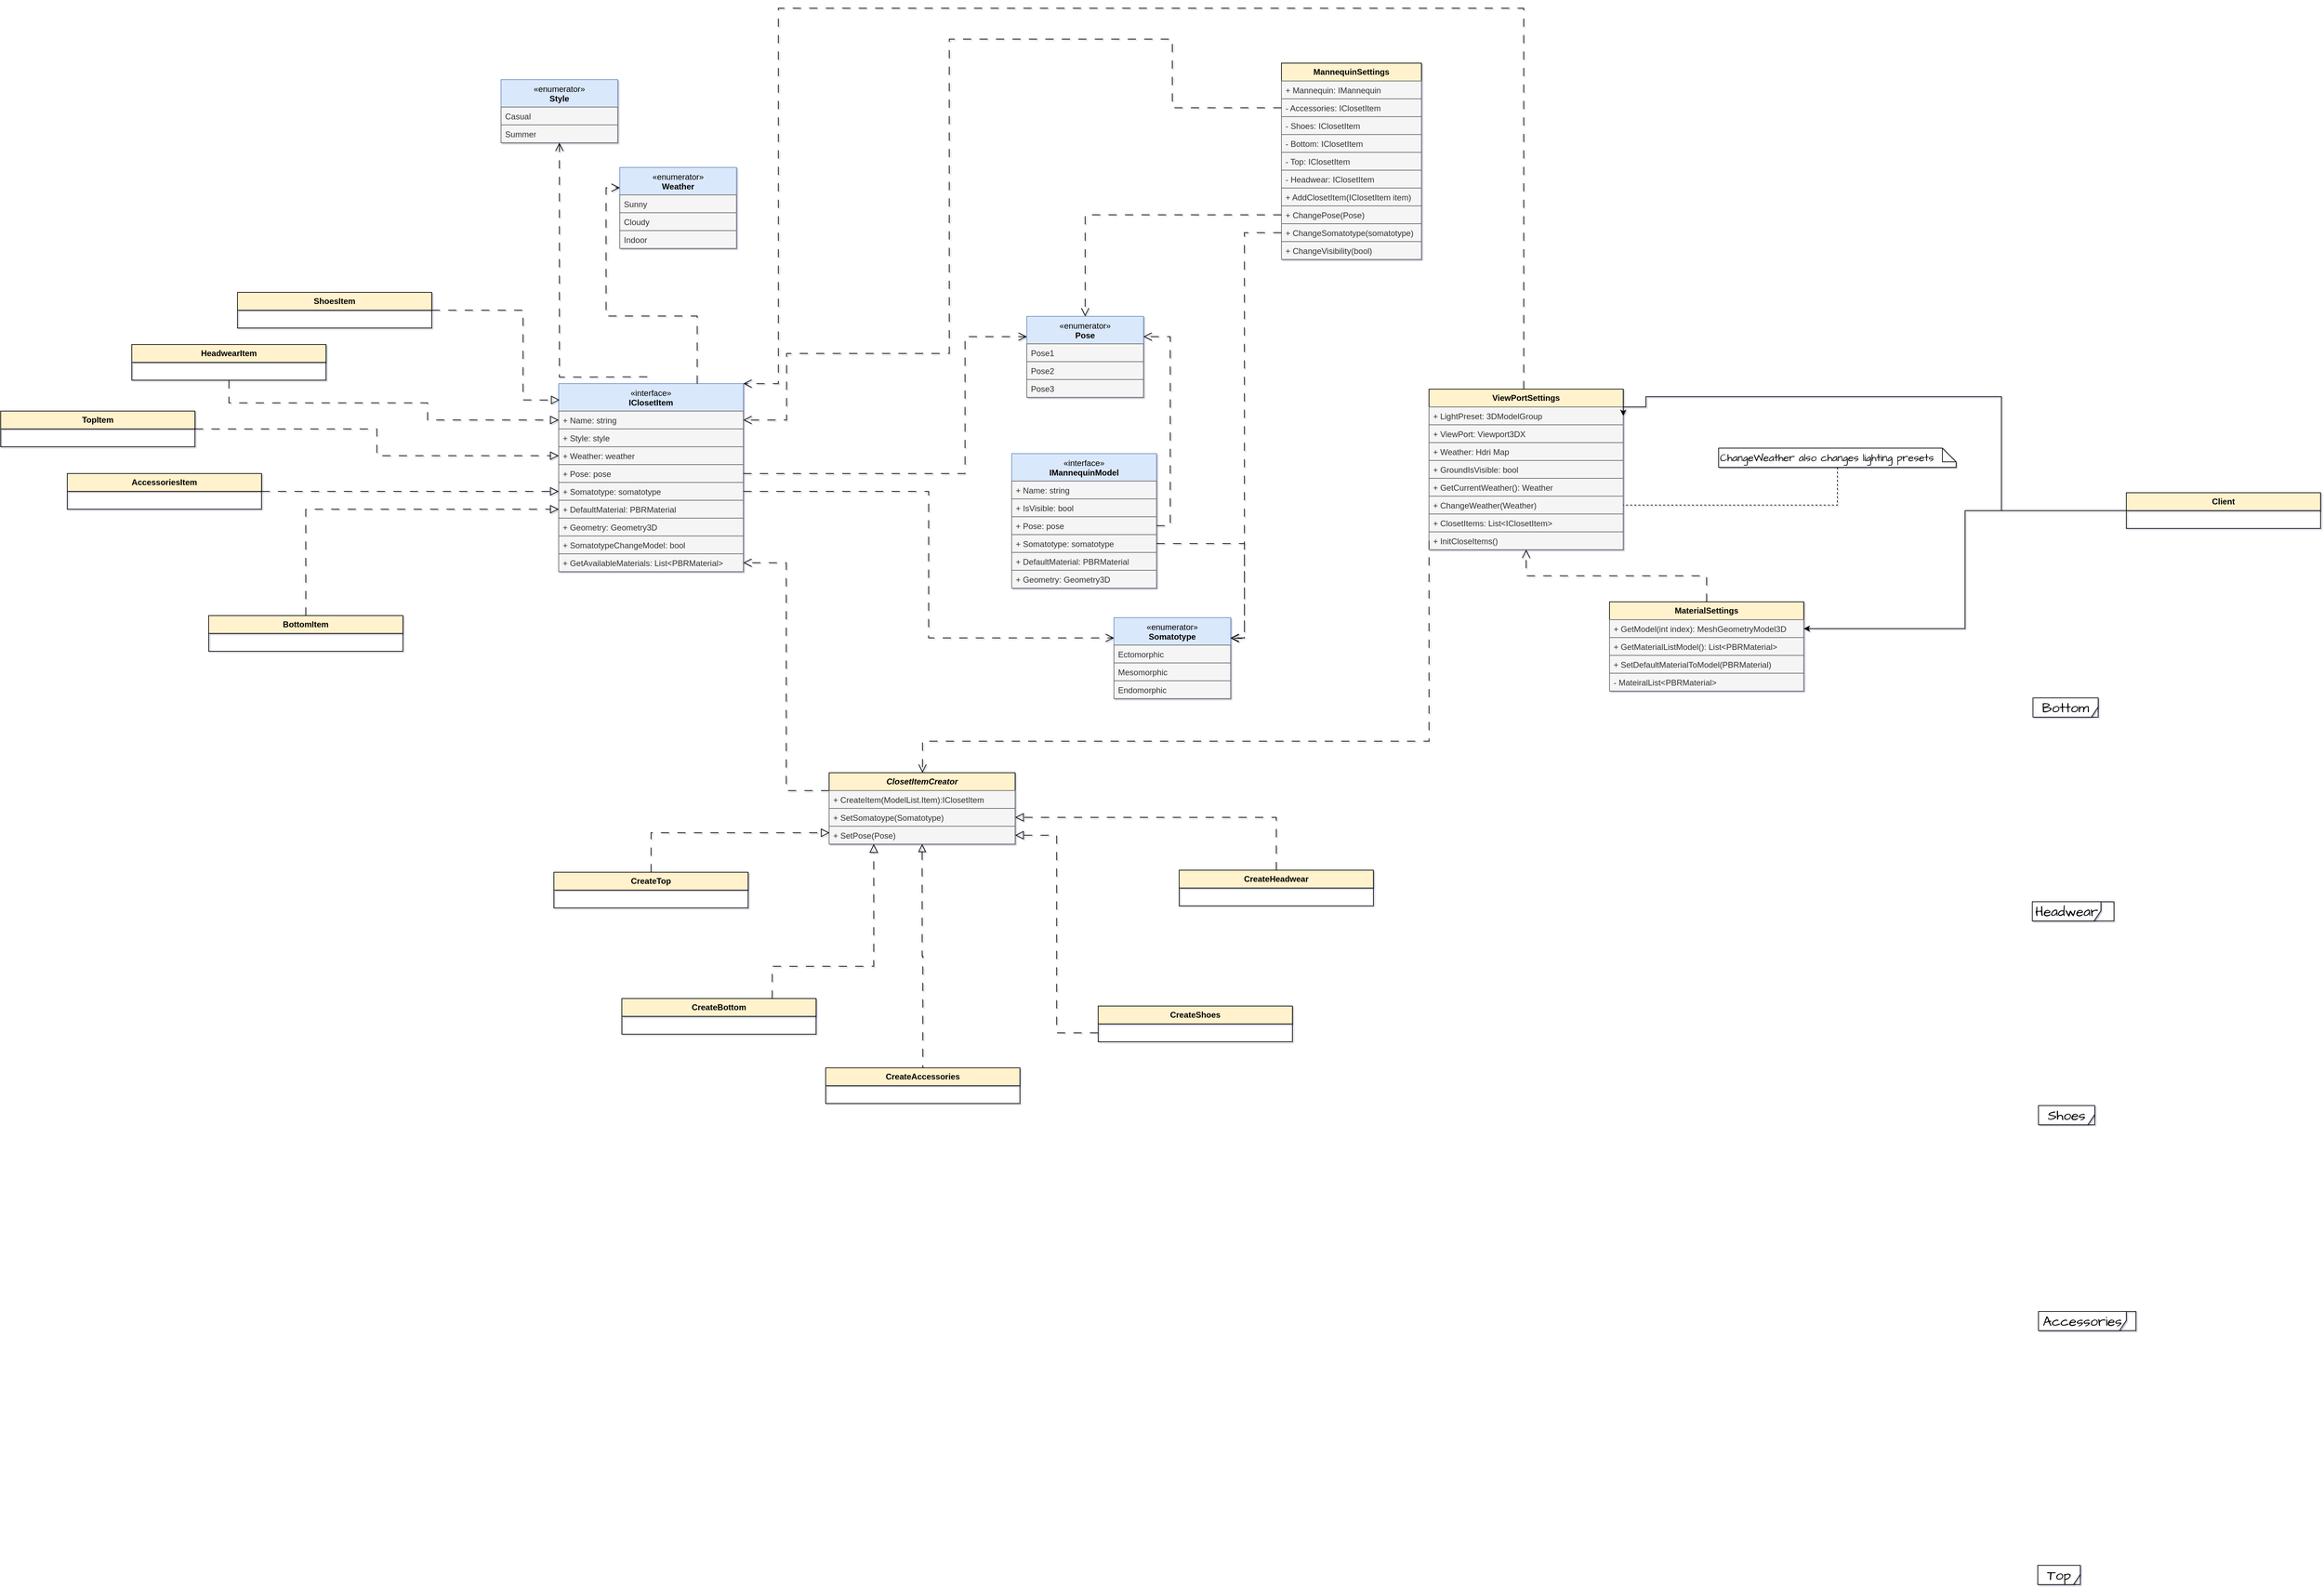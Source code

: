 <mxfile version="18.0.1" type="device"><diagram id="C5RBs43oDa-KdzZeNtuy" name="Page-1"><mxGraphModel dx="4498" dy="4068" grid="0" gridSize="10" guides="1" tooltips="1" connect="1" arrows="1" fold="1" page="1" pageScale="1" pageWidth="827" pageHeight="1169" math="0" shadow="1"><root><mxCell id="WIyWlLk6GJQsqaUBKTNV-0"/><mxCell id="WIyWlLk6GJQsqaUBKTNV-1" parent="WIyWlLk6GJQsqaUBKTNV-0"/><mxCell id="bXPwGOwYbhe5tsHWkETN-20" value="Top" style="shape=umlFrame;whiteSpace=wrap;html=1;pointerEvents=0;hachureGap=4;jiggle=2;curveFitting=1;fontFamily=Architects Daughter;fontSource=https%3A%2F%2Ffonts.googleapis.com%2Fcss%3Ffamily%3DArchitects%2BDaughter;fontSize=20;width=87;height=34;container=1;" parent="WIyWlLk6GJQsqaUBKTNV-1" vertex="1" collapsed="1"><mxGeometry x="1653" y="489" width="62" height="28" as="geometry"><mxRectangle x="1653" y="489" width="660" height="230" as="alternateBounds"/></mxGeometry></mxCell><mxCell id="bXPwGOwYbhe5tsHWkETN-6" value="Shirt" style="swimlane;fontStyle=1;childLayout=stackLayout;horizontal=1;startSize=26;fillColor=#fff2cc;horizontalStack=0;resizeParent=1;resizeParentMax=0;resizeLast=0;collapsible=1;marginBottom=0;whiteSpace=wrap;html=1;strokeColor=#000000;rounded=0;curveFitting=1;jiggle=2;" parent="bXPwGOwYbhe5tsHWkETN-20" vertex="1"><mxGeometry x="355" y="76" width="283" height="52" as="geometry"/></mxCell><mxCell id="bXPwGOwYbhe5tsHWkETN-4" value="Blouse" style="swimlane;fontStyle=1;childLayout=stackLayout;horizontal=1;startSize=26;fillColor=#fff2cc;horizontalStack=0;resizeParent=1;resizeParentMax=0;resizeLast=0;collapsible=1;marginBottom=0;whiteSpace=wrap;html=1;strokeColor=#000000;rounded=0;curveFitting=1;jiggle=2;" parent="bXPwGOwYbhe5tsHWkETN-20" vertex="1"><mxGeometry x="31" y="66" width="283" height="51" as="geometry"/></mxCell><mxCell id="6nGw5uT48oFZn6uwhF8p-34" value="Tshirt" style="swimlane;fontStyle=1;childLayout=stackLayout;horizontal=1;startSize=26;fillColor=#fff2cc;horizontalStack=0;resizeParent=1;resizeParentMax=0;resizeLast=0;collapsible=1;marginBottom=0;whiteSpace=wrap;html=1;strokeColor=#000000;rounded=0;curveFitting=1;jiggle=2;" parent="bXPwGOwYbhe5tsHWkETN-20" vertex="1"><mxGeometry x="182" y="140" width="283" height="52" as="geometry"/></mxCell><mxCell id="bXPwGOwYbhe5tsHWkETN-22" value="Headwear" style="shape=umlFrame;whiteSpace=wrap;html=1;pointerEvents=0;hachureGap=4;jiggle=2;curveFitting=1;fontFamily=Architects Daughter;fontSource=https%3A%2F%2Ffonts.googleapis.com%2Fcss%3Ffamily%3DArchitects%2BDaughter;fontSize=20;width=100;height=55;container=1;" parent="WIyWlLk6GJQsqaUBKTNV-1" vertex="1" collapsed="1"><mxGeometry x="1645" y="-478" width="119" height="28" as="geometry"><mxRectangle x="1645" y="-478" width="680" height="251" as="alternateBounds"/></mxGeometry></mxCell><mxCell id="bXPwGOwYbhe5tsHWkETN-12" value="Beret" style="swimlane;fontStyle=1;childLayout=stackLayout;horizontal=1;startSize=26;fillColor=#fff2cc;horizontalStack=0;resizeParent=1;resizeParentMax=0;resizeLast=0;collapsible=1;marginBottom=0;whiteSpace=wrap;html=1;strokeColor=#000000;rounded=0;curveFitting=1;jiggle=2;" parent="bXPwGOwYbhe5tsHWkETN-22" vertex="1"><mxGeometry x="37" y="93.657" width="283" height="47.765" as="geometry"/></mxCell><mxCell id="bXPwGOwYbhe5tsHWkETN-15" value="Kippah" style="swimlane;fontStyle=1;childLayout=stackLayout;horizontal=1;startSize=26;fillColor=#fff2cc;horizontalStack=0;resizeParent=1;resizeParentMax=0;resizeLast=0;collapsible=1;marginBottom=0;whiteSpace=wrap;html=1;strokeColor=#000000;rounded=0;curveFitting=1;jiggle=2;" parent="bXPwGOwYbhe5tsHWkETN-22" vertex="1"><mxGeometry x="351" y="101.618" width="283" height="47.765" as="geometry"/></mxCell><mxCell id="bXPwGOwYbhe5tsHWkETN-14" value="BeanieHat" style="swimlane;fontStyle=1;childLayout=stackLayout;horizontal=1;startSize=26;fillColor=#fff2cc;horizontalStack=0;resizeParent=1;resizeParentMax=0;resizeLast=0;collapsible=1;marginBottom=0;whiteSpace=wrap;html=1;strokeColor=#000000;rounded=0;curveFitting=1;jiggle=2;" parent="bXPwGOwYbhe5tsHWkETN-22" vertex="1"><mxGeometry x="360" y="172.328" width="283" height="47.765" as="geometry"/></mxCell><mxCell id="bXPwGOwYbhe5tsHWkETN-13" value="KnitHat" style="swimlane;fontStyle=1;childLayout=stackLayout;horizontal=1;startSize=26;fillColor=#fff2cc;horizontalStack=0;resizeParent=1;resizeParentMax=0;resizeLast=0;collapsible=1;marginBottom=0;whiteSpace=wrap;html=1;strokeColor=#000000;rounded=0;curveFitting=1;jiggle=2;" parent="bXPwGOwYbhe5tsHWkETN-22" vertex="1"><mxGeometry x="40" y="164.836" width="283" height="48.701" as="geometry"/></mxCell><mxCell id="i2zaKPNghCUGPUHg-qWy-0" value="Shoes" style="shape=umlFrame;whiteSpace=wrap;html=1;pointerEvents=0;hachureGap=4;jiggle=2;curveFitting=1;fontFamily=Architects Daughter;fontSource=https%3A%2F%2Ffonts.googleapis.com%2Fcss%3Ffamily%3DArchitects%2BDaughter;fontSize=20;width=100;height=55;container=1;" vertex="1" collapsed="1" parent="WIyWlLk6GJQsqaUBKTNV-1"><mxGeometry x="1654" y="-181" width="82" height="28" as="geometry"><mxRectangle x="1654" y="-181" width="658" height="238" as="alternateBounds"/></mxGeometry></mxCell><mxCell id="bXPwGOwYbhe5tsHWkETN-17" value="OxfordShoes&amp;nbsp;" style="swimlane;fontStyle=1;childLayout=stackLayout;horizontal=1;startSize=26;fillColor=#fff2cc;horizontalStack=0;resizeParent=1;resizeParentMax=0;resizeLast=0;collapsible=1;marginBottom=0;whiteSpace=wrap;html=1;strokeColor=#000000;rounded=0;curveFitting=1;jiggle=2;" parent="i2zaKPNghCUGPUHg-qWy-0" vertex="1"><mxGeometry x="23" y="61" width="283" height="51" as="geometry"/></mxCell><mxCell id="bXPwGOwYbhe5tsHWkETN-10" value="HeeledShoes" style="swimlane;fontStyle=1;childLayout=stackLayout;horizontal=1;startSize=26;fillColor=#fff2cc;horizontalStack=0;resizeParent=1;resizeParentMax=0;resizeLast=0;collapsible=1;marginBottom=0;whiteSpace=wrap;html=1;strokeColor=#000000;rounded=0;curveFitting=1;jiggle=2;" parent="i2zaKPNghCUGPUHg-qWy-0" vertex="1"><mxGeometry x="169" y="146" width="283" height="51" as="geometry"/></mxCell><mxCell id="bXPwGOwYbhe5tsHWkETN-16" value="Sneakers" style="swimlane;fontStyle=1;childLayout=stackLayout;horizontal=1;startSize=26;fillColor=#fff2cc;horizontalStack=0;resizeParent=1;resizeParentMax=0;resizeLast=0;collapsible=1;marginBottom=0;whiteSpace=wrap;html=1;strokeColor=#000000;rounded=0;curveFitting=1;jiggle=2;" parent="i2zaKPNghCUGPUHg-qWy-0" vertex="1"><mxGeometry x="352" y="60" width="283" height="52" as="geometry"/></mxCell><mxCell id="i2zaKPNghCUGPUHg-qWy-1" value="Accessories" style="shape=umlFrame;whiteSpace=wrap;html=1;pointerEvents=0;hachureGap=4;jiggle=2;curveFitting=1;fontFamily=Architects Daughter;fontSource=https%3A%2F%2Ffonts.googleapis.com%2Fcss%3Ffamily%3DArchitects%2BDaughter;fontSize=20;width=128;height=51;container=1;" vertex="1" collapsed="1" parent="WIyWlLk6GJQsqaUBKTNV-1"><mxGeometry x="1654" y="119" width="142" height="28" as="geometry"><mxRectangle x="1654" y="119" width="700" height="306" as="alternateBounds"/></mxGeometry></mxCell><mxCell id="bXPwGOwYbhe5tsHWkETN-18" value="AviatorGlasses" style="swimlane;fontStyle=1;childLayout=stackLayout;horizontal=1;startSize=26;fillColor=#fff2cc;horizontalStack=0;resizeParent=1;resizeParentMax=0;resizeLast=0;collapsible=1;marginBottom=0;whiteSpace=wrap;html=1;strokeColor=#000000;rounded=0;curveFitting=1;jiggle=2;" parent="i2zaKPNghCUGPUHg-qWy-1" vertex="1"><mxGeometry x="393" y="118.5" width="283" height="51" as="geometry"/></mxCell><mxCell id="bXPwGOwYbhe5tsHWkETN-19" value="RoundGlasses" style="swimlane;fontStyle=1;childLayout=stackLayout;horizontal=1;startSize=26;fillColor=#fff2cc;horizontalStack=0;resizeParent=1;resizeParentMax=0;resizeLast=0;collapsible=1;marginBottom=0;whiteSpace=wrap;html=1;strokeColor=#000000;rounded=0;curveFitting=1;jiggle=2;" parent="i2zaKPNghCUGPUHg-qWy-1" vertex="1"><mxGeometry x="39" y="110" width="283" height="52" as="geometry"/></mxCell><mxCell id="bXPwGOwYbhe5tsHWkETN-11" value="WomenGlasses" style="swimlane;fontStyle=1;childLayout=stackLayout;horizontal=1;startSize=26;fillColor=#fff2cc;horizontalStack=0;resizeParent=1;resizeParentMax=0;resizeLast=0;collapsible=1;marginBottom=0;whiteSpace=wrap;html=1;strokeColor=#000000;rounded=0;curveFitting=1;jiggle=2;" parent="i2zaKPNghCUGPUHg-qWy-1" vertex="1"><mxGeometry x="216" y="199" width="283" height="51" as="geometry"/></mxCell><mxCell id="bXPwGOwYbhe5tsHWkETN-21" value="Bottom" style="shape=umlFrame;whiteSpace=wrap;html=1;pointerEvents=0;hachureGap=4;jiggle=2;curveFitting=1;fontFamily=Architects Daughter;fontSource=https%3A%2F%2Ffonts.googleapis.com%2Fcss%3Ffamily%3DArchitects%2BDaughter;fontSize=20;width=95;height=38;container=1;" parent="WIyWlLk6GJQsqaUBKTNV-1" vertex="1" collapsed="1"><mxGeometry x="1646" y="-775" width="95" height="28" as="geometry"><mxRectangle x="1646" y="-775" width="674" height="238" as="alternateBounds"/></mxGeometry></mxCell><mxCell id="6nGw5uT48oFZn6uwhF8p-38" value="Dress" style="swimlane;fontStyle=1;childLayout=stackLayout;horizontal=1;startSize=26;fillColor=#fff2cc;horizontalStack=0;resizeParent=1;resizeParentMax=0;resizeLast=0;collapsible=1;marginBottom=0;whiteSpace=wrap;html=1;strokeColor=#000000;rounded=0;curveFitting=1;jiggle=2;" parent="bXPwGOwYbhe5tsHWkETN-21" vertex="1"><mxGeometry x="44" y="71.3" width="283" height="51.215" as="geometry"/></mxCell><mxCell id="bXPwGOwYbhe5tsHWkETN-1" value="Shorts" style="swimlane;fontStyle=1;childLayout=stackLayout;horizontal=1;startSize=26;fillColor=#fff2cc;horizontalStack=0;resizeParent=1;resizeParentMax=0;resizeLast=0;collapsible=1;marginBottom=0;whiteSpace=wrap;html=1;strokeColor=#000000;rounded=0;curveFitting=1;jiggle=2;" parent="bXPwGOwYbhe5tsHWkETN-21" vertex="1"><mxGeometry x="365" y="68.287" width="283" height="51.215" as="geometry"/></mxCell><mxCell id="bXPwGOwYbhe5tsHWkETN-8" value="Trousers" style="swimlane;fontStyle=1;childLayout=stackLayout;horizontal=1;startSize=26;fillColor=#fff2cc;horizontalStack=0;resizeParent=1;resizeParentMax=0;resizeLast=0;collapsible=1;marginBottom=0;whiteSpace=wrap;html=1;strokeColor=#000000;rounded=0;curveFitting=1;jiggle=2;" parent="bXPwGOwYbhe5tsHWkETN-21" vertex="1"><mxGeometry x="198" y="155.654" width="283" height="52.219" as="geometry"/></mxCell><mxCell id="nQiGoIswiCYzwuLaW1Vb-15" value="&lt;span style=&quot;font-weight: normal;&quot;&gt;«interface»&lt;br&gt;&lt;/span&gt;IClosetItem" style="swimlane;fontStyle=1;align=center;verticalAlign=top;childLayout=stackLayout;horizontal=1;startSize=40;horizontalStack=0;resizeParent=1;resizeParentMax=0;resizeLast=0;collapsible=1;marginBottom=0;whiteSpace=wrap;html=1;fillColor=#dae8fc;strokeColor=#6c8ebf;rounded=0;curveFitting=1;jiggle=2;" parent="WIyWlLk6GJQsqaUBKTNV-1" vertex="1"><mxGeometry x="-502" y="-1233" width="269" height="274" as="geometry"/></mxCell><mxCell id="nQiGoIswiCYzwuLaW1Vb-16" value="+ Name: string" style="text;strokeColor=#666666;fillColor=#f5f5f5;align=left;verticalAlign=top;spacingLeft=4;spacingRight=4;overflow=hidden;rotatable=0;points=[[0,0.5],[1,0.5]];portConstraint=eastwest;whiteSpace=wrap;html=1;fontColor=#333333;rounded=0;curveFitting=1;jiggle=2;" parent="nQiGoIswiCYzwuLaW1Vb-15" vertex="1"><mxGeometry y="40" width="269" height="26" as="geometry"/></mxCell><mxCell id="nQiGoIswiCYzwuLaW1Vb-21" value="+ Style: style" style="text;strokeColor=#666666;fillColor=#f5f5f5;align=left;verticalAlign=top;spacingLeft=4;spacingRight=4;overflow=hidden;rotatable=0;points=[[0,0.5],[1,0.5]];portConstraint=eastwest;whiteSpace=wrap;html=1;fontColor=#333333;rounded=0;curveFitting=1;jiggle=2;" parent="nQiGoIswiCYzwuLaW1Vb-15" vertex="1"><mxGeometry y="66" width="269" height="26" as="geometry"/></mxCell><mxCell id="nQiGoIswiCYzwuLaW1Vb-22" value="+ Weather: weather" style="text;strokeColor=#666666;fillColor=#f5f5f5;align=left;verticalAlign=top;spacingLeft=4;spacingRight=4;overflow=hidden;rotatable=0;points=[[0,0.5],[1,0.5]];portConstraint=eastwest;whiteSpace=wrap;html=1;fontColor=#333333;rounded=0;curveFitting=1;jiggle=2;" parent="nQiGoIswiCYzwuLaW1Vb-15" vertex="1"><mxGeometry y="92" width="269" height="26" as="geometry"/></mxCell><mxCell id="jHjDAtGt_7D8QWrvtiVe-77" value="+ Pose: pose" style="text;strokeColor=#666666;fillColor=#f5f5f5;align=left;verticalAlign=top;spacingLeft=4;spacingRight=4;overflow=hidden;rotatable=0;points=[[0,0.5],[1,0.5]];portConstraint=eastwest;whiteSpace=wrap;html=1;fontColor=#333333;rounded=0;curveFitting=1;jiggle=2;" parent="nQiGoIswiCYzwuLaW1Vb-15" vertex="1"><mxGeometry y="118" width="269" height="26" as="geometry"/></mxCell><mxCell id="jHjDAtGt_7D8QWrvtiVe-79" value="+ Somatotype: somatotype" style="text;strokeColor=#666666;fillColor=#f5f5f5;align=left;verticalAlign=top;spacingLeft=4;spacingRight=4;overflow=hidden;rotatable=0;points=[[0,0.5],[1,0.5]];portConstraint=eastwest;whiteSpace=wrap;html=1;fontColor=#333333;rounded=0;curveFitting=1;jiggle=2;" parent="nQiGoIswiCYzwuLaW1Vb-15" vertex="1"><mxGeometry y="144" width="269" height="26" as="geometry"/></mxCell><mxCell id="nQiGoIswiCYzwuLaW1Vb-19" value="+ DefaultMaterial: PBRMaterial" style="text;strokeColor=#666666;fillColor=#f5f5f5;align=left;verticalAlign=top;spacingLeft=4;spacingRight=4;overflow=hidden;rotatable=0;points=[[0,0.5],[1,0.5]];portConstraint=eastwest;whiteSpace=wrap;html=1;fontColor=#333333;rounded=0;curveFitting=1;jiggle=2;" parent="nQiGoIswiCYzwuLaW1Vb-15" vertex="1"><mxGeometry y="170" width="269" height="26" as="geometry"/></mxCell><mxCell id="nQiGoIswiCYzwuLaW1Vb-20" value="+ Geometry: Geometry3D" style="text;strokeColor=#666666;fillColor=#f5f5f5;align=left;verticalAlign=top;spacingLeft=4;spacingRight=4;overflow=hidden;rotatable=0;points=[[0,0.5],[1,0.5]];portConstraint=eastwest;whiteSpace=wrap;html=1;fontColor=#333333;rounded=0;curveFitting=1;jiggle=2;" parent="nQiGoIswiCYzwuLaW1Vb-15" vertex="1"><mxGeometry y="196" width="269" height="26" as="geometry"/></mxCell><mxCell id="sCuKNBPoir9cE6dmynwa-1" value="+ SomatotypeChangeModel: bool" style="text;strokeColor=#666666;fillColor=#f5f5f5;align=left;verticalAlign=top;spacingLeft=4;spacingRight=4;overflow=hidden;rotatable=0;points=[[0,0.5],[1,0.5]];portConstraint=eastwest;whiteSpace=wrap;html=1;fontColor=#333333;rounded=0;curveFitting=1;jiggle=2;" parent="nQiGoIswiCYzwuLaW1Vb-15" vertex="1"><mxGeometry y="222" width="269" height="26" as="geometry"/></mxCell><mxCell id="sCuKNBPoir9cE6dmynwa-0" value="+ GetAvailableMaterials: List&amp;lt;PBRMaterial&amp;gt;" style="text;strokeColor=#666666;fillColor=#f5f5f5;align=left;verticalAlign=top;spacingLeft=4;spacingRight=4;overflow=hidden;rotatable=0;points=[[0,0.5],[1,0.5]];portConstraint=eastwest;whiteSpace=wrap;html=1;fontColor=#333333;rounded=0;curveFitting=1;jiggle=2;" parent="nQiGoIswiCYzwuLaW1Vb-15" vertex="1"><mxGeometry y="248" width="269" height="26" as="geometry"/></mxCell><mxCell id="nQiGoIswiCYzwuLaW1Vb-32" value="&lt;span style=&quot;font-weight: normal;&quot;&gt;«interface»&lt;br&gt;&lt;/span&gt;IMannequinModel" style="swimlane;fontStyle=1;align=center;verticalAlign=top;childLayout=stackLayout;horizontal=1;startSize=40;horizontalStack=0;resizeParent=1;resizeParentMax=0;resizeLast=0;collapsible=1;marginBottom=0;whiteSpace=wrap;html=1;fillColor=#dae8fc;strokeColor=#6c8ebf;rounded=0;curveFitting=1;jiggle=2;" parent="WIyWlLk6GJQsqaUBKTNV-1" vertex="1"><mxGeometry x="158" y="-1131" width="211" height="196" as="geometry"/></mxCell><mxCell id="nQiGoIswiCYzwuLaW1Vb-33" value="+ Name: string" style="text;strokeColor=#666666;fillColor=#f5f5f5;align=left;verticalAlign=top;spacingLeft=4;spacingRight=4;overflow=hidden;rotatable=0;points=[[0,0.5],[1,0.5]];portConstraint=eastwest;whiteSpace=wrap;html=1;fontColor=#333333;rounded=0;curveFitting=1;jiggle=2;" parent="nQiGoIswiCYzwuLaW1Vb-32" vertex="1"><mxGeometry y="40" width="211" height="26" as="geometry"/></mxCell><mxCell id="jHjDAtGt_7D8QWrvtiVe-72" value="+ IsVisible: bool" style="text;strokeColor=#666666;fillColor=#f5f5f5;align=left;verticalAlign=top;spacingLeft=4;spacingRight=4;overflow=hidden;rotatable=0;points=[[0,0.5],[1,0.5]];portConstraint=eastwest;whiteSpace=wrap;html=1;fontColor=#333333;rounded=0;curveFitting=1;jiggle=2;" parent="nQiGoIswiCYzwuLaW1Vb-32" vertex="1"><mxGeometry y="66" width="211" height="26" as="geometry"/></mxCell><mxCell id="jHjDAtGt_7D8QWrvtiVe-78" value="+ Pose: pose" style="text;strokeColor=#666666;fillColor=#f5f5f5;align=left;verticalAlign=top;spacingLeft=4;spacingRight=4;overflow=hidden;rotatable=0;points=[[0,0.5],[1,0.5]];portConstraint=eastwest;whiteSpace=wrap;html=1;fontColor=#333333;rounded=0;curveFitting=1;jiggle=2;" parent="nQiGoIswiCYzwuLaW1Vb-32" vertex="1"><mxGeometry y="92" width="211" height="26" as="geometry"/></mxCell><mxCell id="nQiGoIswiCYzwuLaW1Vb-39" value="+ Somatotype: somatotype" style="text;strokeColor=#666666;fillColor=#f5f5f5;align=left;verticalAlign=top;spacingLeft=4;spacingRight=4;overflow=hidden;rotatable=0;points=[[0,0.5],[1,0.5]];portConstraint=eastwest;whiteSpace=wrap;html=1;fontColor=#333333;rounded=0;curveFitting=1;jiggle=2;" parent="nQiGoIswiCYzwuLaW1Vb-32" vertex="1"><mxGeometry y="118" width="211" height="26" as="geometry"/></mxCell><mxCell id="6nGw5uT48oFZn6uwhF8p-19" value="+ DefaultMaterial: PBRMaterial" style="text;strokeColor=#666666;fillColor=#f5f5f5;align=left;verticalAlign=top;spacingLeft=4;spacingRight=4;overflow=hidden;rotatable=0;points=[[0,0.5],[1,0.5]];portConstraint=eastwest;whiteSpace=wrap;html=1;fontColor=#333333;rounded=0;curveFitting=1;jiggle=2;" parent="nQiGoIswiCYzwuLaW1Vb-32" vertex="1"><mxGeometry y="144" width="211" height="26" as="geometry"/></mxCell><mxCell id="6nGw5uT48oFZn6uwhF8p-18" value="+ Geometry: Geometry3D" style="text;strokeColor=#666666;fillColor=#f5f5f5;align=left;verticalAlign=top;spacingLeft=4;spacingRight=4;overflow=hidden;rotatable=0;points=[[0,0.5],[1,0.5]];portConstraint=eastwest;whiteSpace=wrap;html=1;fontColor=#333333;rounded=0;curveFitting=1;jiggle=2;" parent="nQiGoIswiCYzwuLaW1Vb-32" vertex="1"><mxGeometry y="170" width="211" height="26" as="geometry"/></mxCell><mxCell id="nQiGoIswiCYzwuLaW1Vb-40" value="&lt;span style=&quot;font-weight: normal;&quot;&gt;«enumerator»&lt;br&gt;&lt;/span&gt;Somatotype" style="swimlane;fontStyle=1;align=center;verticalAlign=top;childLayout=stackLayout;horizontal=1;startSize=40;horizontalStack=0;resizeParent=1;resizeParentMax=0;resizeLast=0;collapsible=1;marginBottom=0;whiteSpace=wrap;html=1;fillColor=#dae8fc;strokeColor=#6c8ebf;rounded=0;curveFitting=1;jiggle=2;" parent="WIyWlLk6GJQsqaUBKTNV-1" vertex="1"><mxGeometry x="307" y="-892" width="170" height="118" as="geometry"/></mxCell><mxCell id="nQiGoIswiCYzwuLaW1Vb-41" value="Ectomorphic" style="text;strokeColor=#666666;fillColor=#f5f5f5;align=left;verticalAlign=top;spacingLeft=4;spacingRight=4;overflow=hidden;rotatable=0;points=[[0,0.5],[1,0.5]];portConstraint=eastwest;whiteSpace=wrap;html=1;fontColor=#333333;rounded=0;curveFitting=1;jiggle=2;" parent="nQiGoIswiCYzwuLaW1Vb-40" vertex="1"><mxGeometry y="40" width="170" height="26" as="geometry"/></mxCell><mxCell id="nQiGoIswiCYzwuLaW1Vb-43" value="Mesomorphic" style="text;strokeColor=#666666;fillColor=#f5f5f5;align=left;verticalAlign=top;spacingLeft=4;spacingRight=4;overflow=hidden;rotatable=0;points=[[0,0.5],[1,0.5]];portConstraint=eastwest;whiteSpace=wrap;html=1;fontColor=#333333;rounded=0;curveFitting=1;jiggle=2;" parent="nQiGoIswiCYzwuLaW1Vb-40" vertex="1"><mxGeometry y="66" width="170" height="26" as="geometry"/></mxCell><mxCell id="nQiGoIswiCYzwuLaW1Vb-44" value="Endomorphic" style="text;strokeColor=#666666;fillColor=#f5f5f5;align=left;verticalAlign=top;spacingLeft=4;spacingRight=4;overflow=hidden;rotatable=0;points=[[0,0.5],[1,0.5]];portConstraint=eastwest;whiteSpace=wrap;html=1;fontColor=#333333;rounded=0;curveFitting=1;jiggle=2;" parent="nQiGoIswiCYzwuLaW1Vb-40" vertex="1"><mxGeometry y="92" width="170" height="26" as="geometry"/></mxCell><mxCell id="jHjDAtGt_7D8QWrvtiVe-73" value="&lt;span style=&quot;font-weight: normal;&quot;&gt;«enumerator»&lt;br&gt;&lt;/span&gt;Pose" style="swimlane;fontStyle=1;align=center;verticalAlign=top;childLayout=stackLayout;horizontal=1;startSize=40;horizontalStack=0;resizeParent=1;resizeParentMax=0;resizeLast=0;collapsible=1;marginBottom=0;whiteSpace=wrap;html=1;fillColor=#dae8fc;strokeColor=#6c8ebf;rounded=0;curveFitting=1;jiggle=2;" parent="WIyWlLk6GJQsqaUBKTNV-1" vertex="1"><mxGeometry x="180" y="-1331" width="170" height="118" as="geometry"/></mxCell><mxCell id="jHjDAtGt_7D8QWrvtiVe-74" value="Pose1" style="text;strokeColor=#666666;fillColor=#f5f5f5;align=left;verticalAlign=top;spacingLeft=4;spacingRight=4;overflow=hidden;rotatable=0;points=[[0,0.5],[1,0.5]];portConstraint=eastwest;whiteSpace=wrap;html=1;fontColor=#333333;rounded=0;curveFitting=1;jiggle=2;" parent="jHjDAtGt_7D8QWrvtiVe-73" vertex="1"><mxGeometry y="40" width="170" height="26" as="geometry"/></mxCell><mxCell id="jHjDAtGt_7D8QWrvtiVe-75" value="Pose2" style="text;strokeColor=#666666;fillColor=#f5f5f5;align=left;verticalAlign=top;spacingLeft=4;spacingRight=4;overflow=hidden;rotatable=0;points=[[0,0.5],[1,0.5]];portConstraint=eastwest;whiteSpace=wrap;html=1;fontColor=#333333;rounded=0;curveFitting=1;jiggle=2;" parent="jHjDAtGt_7D8QWrvtiVe-73" vertex="1"><mxGeometry y="66" width="170" height="26" as="geometry"/></mxCell><mxCell id="jHjDAtGt_7D8QWrvtiVe-76" value="Pose3&lt;br&gt;" style="text;strokeColor=#666666;fillColor=#f5f5f5;align=left;verticalAlign=top;spacingLeft=4;spacingRight=4;overflow=hidden;rotatable=0;points=[[0,0.5],[1,0.5]];portConstraint=eastwest;whiteSpace=wrap;html=1;fontColor=#333333;rounded=0;curveFitting=1;jiggle=2;" parent="jHjDAtGt_7D8QWrvtiVe-73" vertex="1"><mxGeometry y="92" width="170" height="26" as="geometry"/></mxCell><mxCell id="6nGw5uT48oFZn6uwhF8p-32" style="edgeStyle=orthogonalEdgeStyle;rounded=0;hachureGap=4;jiggle=2;curveFitting=1;orthogonalLoop=1;jettySize=auto;html=1;fontFamily=Architects Daughter;fontSource=https%3A%2F%2Ffonts.googleapis.com%2Fcss%3Ffamily%3DArchitects%2BDaughter;fontSize=16;endArrow=open;dashed=1;endFill=0;endSize=10;dashPattern=12 12;targetPerimeterSpacing=0;" parent="WIyWlLk6GJQsqaUBKTNV-1" target="sCuKNBPoir9cE6dmynwa-11" edge="1"><mxGeometry relative="1" as="geometry"><mxPoint x="-373" y="-1243" as="sourcePoint"/></mxGeometry></mxCell><mxCell id="sCuKNBPoir9cE6dmynwa-11" value="&lt;span style=&quot;font-weight: normal;&quot;&gt;«enumerator»&lt;br&gt;&lt;/span&gt;Style" style="swimlane;fontStyle=1;align=center;verticalAlign=top;childLayout=stackLayout;horizontal=1;startSize=40;horizontalStack=0;resizeParent=1;resizeParentMax=0;resizeLast=0;collapsible=1;marginBottom=0;whiteSpace=wrap;html=1;fillColor=#dae8fc;strokeColor=#6c8ebf;rounded=0;curveFitting=1;jiggle=2;" parent="WIyWlLk6GJQsqaUBKTNV-1" vertex="1"><mxGeometry x="-586" y="-1676" width="170" height="92" as="geometry"/></mxCell><mxCell id="sCuKNBPoir9cE6dmynwa-12" value="Casual" style="text;strokeColor=#666666;fillColor=#f5f5f5;align=left;verticalAlign=top;spacingLeft=4;spacingRight=4;overflow=hidden;rotatable=0;points=[[0,0.5],[1,0.5]];portConstraint=eastwest;whiteSpace=wrap;html=1;fontColor=#333333;rounded=0;curveFitting=1;jiggle=2;" parent="sCuKNBPoir9cE6dmynwa-11" vertex="1"><mxGeometry y="40" width="170" height="26" as="geometry"/></mxCell><mxCell id="sCuKNBPoir9cE6dmynwa-13" value="Summer" style="text;strokeColor=#666666;fillColor=#f5f5f5;align=left;verticalAlign=top;spacingLeft=4;spacingRight=4;overflow=hidden;rotatable=0;points=[[0,0.5],[1,0.5]];portConstraint=eastwest;whiteSpace=wrap;html=1;fontColor=#333333;rounded=0;curveFitting=1;jiggle=2;" parent="sCuKNBPoir9cE6dmynwa-11" vertex="1"><mxGeometry y="66" width="170" height="26" as="geometry"/></mxCell><mxCell id="nQiGoIswiCYzwuLaW1Vb-45" style="edgeStyle=orthogonalEdgeStyle;rounded=0;orthogonalLoop=1;jettySize=auto;html=1;entryX=1;entryY=0.25;entryDx=0;entryDy=0;dashed=1;endArrow=open;endFill=0;endSize=10;curveFitting=1;jiggle=2;fontSize=16;fontFamily=Architects Daughter;hachureGap=4;fontSource=https%3A%2F%2Ffonts.googleapis.com%2Fcss%3Ffamily%3DArchitects%2BDaughter;dashPattern=12 12;targetPerimeterSpacing=0;" parent="WIyWlLk6GJQsqaUBKTNV-1" source="nQiGoIswiCYzwuLaW1Vb-39" target="nQiGoIswiCYzwuLaW1Vb-40" edge="1"><mxGeometry relative="1" as="geometry"/></mxCell><mxCell id="jHjDAtGt_7D8QWrvtiVe-1" value="MannequinSettings" style="swimlane;fontStyle=1;childLayout=stackLayout;horizontal=1;startSize=26;fillColor=#fff2cc;horizontalStack=0;resizeParent=1;resizeParentMax=0;resizeLast=0;collapsible=1;marginBottom=0;whiteSpace=wrap;html=1;strokeColor=#000000;rounded=0;curveFitting=1;jiggle=2;" parent="WIyWlLk6GJQsqaUBKTNV-1" vertex="1"><mxGeometry x="551" y="-1700" width="204" height="286" as="geometry"/></mxCell><mxCell id="jHjDAtGt_7D8QWrvtiVe-2" value="+ Mannequin: IMannequin" style="text;strokeColor=#666666;fillColor=#f5f5f5;align=left;verticalAlign=top;spacingLeft=4;spacingRight=4;overflow=hidden;rotatable=0;points=[[0,0.5],[1,0.5]];portConstraint=eastwest;whiteSpace=wrap;html=1;fontColor=#333333;rounded=0;curveFitting=1;jiggle=2;" parent="jHjDAtGt_7D8QWrvtiVe-1" vertex="1"><mxGeometry y="26" width="204" height="26" as="geometry"/></mxCell><mxCell id="nQiGoIswiCYzwuLaW1Vb-50" value="- Accessories: IClosetItem" style="text;strokeColor=#666666;fillColor=#f5f5f5;align=left;verticalAlign=top;spacingLeft=4;spacingRight=4;overflow=hidden;rotatable=0;points=[[0,0.5],[1,0.5]];portConstraint=eastwest;whiteSpace=wrap;html=1;fontColor=#333333;rounded=0;curveFitting=1;jiggle=2;" parent="jHjDAtGt_7D8QWrvtiVe-1" vertex="1"><mxGeometry y="52" width="204" height="26" as="geometry"/></mxCell><mxCell id="nQiGoIswiCYzwuLaW1Vb-49" value="- Shoes: IClosetItem" style="text;strokeColor=#666666;fillColor=#f5f5f5;align=left;verticalAlign=top;spacingLeft=4;spacingRight=4;overflow=hidden;rotatable=0;points=[[0,0.5],[1,0.5]];portConstraint=eastwest;whiteSpace=wrap;html=1;fontColor=#333333;rounded=0;curveFitting=1;jiggle=2;" parent="jHjDAtGt_7D8QWrvtiVe-1" vertex="1"><mxGeometry y="78" width="204" height="26" as="geometry"/></mxCell><mxCell id="nQiGoIswiCYzwuLaW1Vb-48" value="- Bottom: IClosetItem" style="text;strokeColor=#666666;fillColor=#f5f5f5;align=left;verticalAlign=top;spacingLeft=4;spacingRight=4;overflow=hidden;rotatable=0;points=[[0,0.5],[1,0.5]];portConstraint=eastwest;whiteSpace=wrap;html=1;fontColor=#333333;rounded=0;curveFitting=1;jiggle=2;" parent="jHjDAtGt_7D8QWrvtiVe-1" vertex="1"><mxGeometry y="104" width="204" height="26" as="geometry"/></mxCell><mxCell id="nQiGoIswiCYzwuLaW1Vb-47" value="- Top: IClosetItem" style="text;strokeColor=#666666;fillColor=#f5f5f5;align=left;verticalAlign=top;spacingLeft=4;spacingRight=4;overflow=hidden;rotatable=0;points=[[0,0.5],[1,0.5]];portConstraint=eastwest;whiteSpace=wrap;html=1;fontColor=#333333;rounded=0;curveFitting=1;jiggle=2;" parent="jHjDAtGt_7D8QWrvtiVe-1" vertex="1"><mxGeometry y="130" width="204" height="26" as="geometry"/></mxCell><mxCell id="nQiGoIswiCYzwuLaW1Vb-46" value="- Headwear: IClosetItem" style="text;strokeColor=#666666;fillColor=#f5f5f5;align=left;verticalAlign=top;spacingLeft=4;spacingRight=4;overflow=hidden;rotatable=0;points=[[0,0.5],[1,0.5]];portConstraint=eastwest;whiteSpace=wrap;html=1;fontColor=#333333;rounded=0;curveFitting=1;jiggle=2;" parent="jHjDAtGt_7D8QWrvtiVe-1" vertex="1"><mxGeometry y="156" width="204" height="26" as="geometry"/></mxCell><mxCell id="jHjDAtGt_7D8QWrvtiVe-0" value="+ AddClosetItem(IClosetItem item)" style="text;strokeColor=#666666;fillColor=#f5f5f5;align=left;verticalAlign=top;spacingLeft=4;spacingRight=4;overflow=hidden;rotatable=0;points=[[0,0.5],[1,0.5]];portConstraint=eastwest;whiteSpace=wrap;html=1;fontColor=#333333;rounded=0;curveFitting=1;jiggle=2;" parent="jHjDAtGt_7D8QWrvtiVe-1" vertex="1"><mxGeometry y="182" width="204" height="26" as="geometry"/></mxCell><mxCell id="jHjDAtGt_7D8QWrvtiVe-3" value="+ ChangePose(Pose)" style="text;strokeColor=#666666;fillColor=#f5f5f5;align=left;verticalAlign=top;spacingLeft=4;spacingRight=4;overflow=hidden;rotatable=0;points=[[0,0.5],[1,0.5]];portConstraint=eastwest;whiteSpace=wrap;html=1;fontColor=#333333;rounded=0;curveFitting=1;jiggle=2;" parent="jHjDAtGt_7D8QWrvtiVe-1" vertex="1"><mxGeometry y="208" width="204" height="26" as="geometry"/></mxCell><mxCell id="jHjDAtGt_7D8QWrvtiVe-4" value="+ ChangeSomatotype(somatotype)" style="text;strokeColor=#666666;fillColor=#f5f5f5;align=left;verticalAlign=top;spacingLeft=4;spacingRight=4;overflow=hidden;rotatable=0;points=[[0,0.5],[1,0.5]];portConstraint=eastwest;whiteSpace=wrap;html=1;fontColor=#333333;rounded=0;curveFitting=1;jiggle=2;" parent="jHjDAtGt_7D8QWrvtiVe-1" vertex="1"><mxGeometry y="234" width="204" height="26" as="geometry"/></mxCell><mxCell id="jHjDAtGt_7D8QWrvtiVe-93" value="+ ChangeVisibility(bool)" style="text;strokeColor=#666666;fillColor=#f5f5f5;align=left;verticalAlign=top;spacingLeft=4;spacingRight=4;overflow=hidden;rotatable=0;points=[[0,0.5],[1,0.5]];portConstraint=eastwest;whiteSpace=wrap;html=1;fontColor=#333333;rounded=0;curveFitting=1;jiggle=2;" parent="jHjDAtGt_7D8QWrvtiVe-1" vertex="1"><mxGeometry y="260" width="204" height="26" as="geometry"/></mxCell><mxCell id="jHjDAtGt_7D8QWrvtiVe-80" style="rounded=0;orthogonalLoop=1;jettySize=auto;html=1;entryX=0;entryY=0.25;entryDx=0;entryDy=0;dashed=1;endArrow=open;endFill=0;endSize=10;edgeStyle=orthogonalEdgeStyle;curveFitting=1;jiggle=2;fontSize=16;fontFamily=Architects Daughter;hachureGap=4;fontSource=https%3A%2F%2Ffonts.googleapis.com%2Fcss%3Ffamily%3DArchitects%2BDaughter;dashPattern=12 12;targetPerimeterSpacing=0;" parent="WIyWlLk6GJQsqaUBKTNV-1" source="jHjDAtGt_7D8QWrvtiVe-79" target="nQiGoIswiCYzwuLaW1Vb-40" edge="1"><mxGeometry relative="1" as="geometry"><mxPoint x="181" y="-1080" as="sourcePoint"/><mxPoint x="51" y="-1135" as="targetPoint"/></mxGeometry></mxCell><mxCell id="jHjDAtGt_7D8QWrvtiVe-82" style="rounded=0;orthogonalLoop=1;jettySize=auto;html=1;entryX=0;entryY=0.25;entryDx=0;entryDy=0;dashed=1;endArrow=open;endFill=0;endSize=10;exitX=1;exitY=0.5;exitDx=0;exitDy=0;curveFitting=1;jiggle=2;fontSize=16;fontFamily=Architects Daughter;hachureGap=4;fontSource=https%3A%2F%2Ffonts.googleapis.com%2Fcss%3Ffamily%3DArchitects%2BDaughter;dashPattern=12 12;targetPerimeterSpacing=0;edgeStyle=orthogonalEdgeStyle;" parent="WIyWlLk6GJQsqaUBKTNV-1" source="jHjDAtGt_7D8QWrvtiVe-77" target="jHjDAtGt_7D8QWrvtiVe-73" edge="1"><mxGeometry relative="1" as="geometry"><mxPoint y="-1093" as="sourcePoint"/><mxPoint x="197" y="-1129" as="targetPoint"/><Array as="points"><mxPoint x="90" y="-1102"/><mxPoint x="90" y="-1302"/></Array></mxGeometry></mxCell><mxCell id="jHjDAtGt_7D8QWrvtiVe-84" style="edgeStyle=orthogonalEdgeStyle;rounded=0;orthogonalLoop=1;jettySize=auto;html=1;entryX=1;entryY=0.25;entryDx=0;entryDy=0;dashed=1;endArrow=open;endFill=0;endSize=10;exitX=1;exitY=0.5;exitDx=0;exitDy=0;curveFitting=1;jiggle=2;fontSize=16;fontFamily=Architects Daughter;hachureGap=4;fontSource=https%3A%2F%2Ffonts.googleapis.com%2Fcss%3Ffamily%3DArchitects%2BDaughter;dashPattern=12 12;targetPerimeterSpacing=0;" parent="WIyWlLk6GJQsqaUBKTNV-1" source="jHjDAtGt_7D8QWrvtiVe-78" target="jHjDAtGt_7D8QWrvtiVe-73" edge="1"><mxGeometry relative="1" as="geometry"><mxPoint x="497" y="-1083" as="sourcePoint"/><mxPoint x="367" y="-1138" as="targetPoint"/></mxGeometry></mxCell><mxCell id="i2zaKPNghCUGPUHg-qWy-32" style="edgeStyle=orthogonalEdgeStyle;rounded=0;orthogonalLoop=1;jettySize=auto;html=1;entryX=1;entryY=0;entryDx=0;entryDy=0;endArrow=open;fontSize=16;fontFamily=Architects Daughter;dashed=1;endFill=0;endSize=10;curveFitting=1;jiggle=2;hachureGap=4;fontSource=https%3A%2F%2Ffonts.googleapis.com%2Fcss%3Ffamily%3DArchitects%2BDaughter;dashPattern=12 12;targetPerimeterSpacing=0;" edge="1" parent="WIyWlLk6GJQsqaUBKTNV-1" source="jHjDAtGt_7D8QWrvtiVe-85" target="nQiGoIswiCYzwuLaW1Vb-15"><mxGeometry relative="1" as="geometry"><Array as="points"><mxPoint x="904" y="-1780"/><mxPoint x="-182" y="-1780"/><mxPoint x="-182" y="-1233"/></Array></mxGeometry></mxCell><mxCell id="jHjDAtGt_7D8QWrvtiVe-85" value="ViewPortSettings" style="swimlane;fontStyle=1;childLayout=stackLayout;horizontal=1;startSize=26;fillColor=#fff2cc;horizontalStack=0;resizeParent=1;resizeParentMax=0;resizeLast=0;collapsible=1;marginBottom=0;whiteSpace=wrap;html=1;strokeColor=#000000;rounded=0;curveFitting=1;jiggle=2;" parent="WIyWlLk6GJQsqaUBKTNV-1" vertex="1"><mxGeometry x="766" y="-1225" width="283" height="234" as="geometry"/></mxCell><mxCell id="jHjDAtGt_7D8QWrvtiVe-86" value="+ LightPreset: 3DModelGroup" style="text;strokeColor=#666666;fillColor=#f5f5f5;align=left;verticalAlign=top;spacingLeft=4;spacingRight=4;overflow=hidden;rotatable=0;points=[[0,0.5],[1,0.5]];portConstraint=eastwest;whiteSpace=wrap;html=1;fontColor=#333333;rounded=0;curveFitting=1;jiggle=2;" parent="jHjDAtGt_7D8QWrvtiVe-85" vertex="1"><mxGeometry y="26" width="283" height="26" as="geometry"/></mxCell><mxCell id="i2zaKPNghCUGPUHg-qWy-29" value="+ ViewPort:&amp;nbsp;Viewport3DX" style="text;strokeColor=#666666;fillColor=#f5f5f5;align=left;verticalAlign=top;spacingLeft=4;spacingRight=4;overflow=hidden;rotatable=0;points=[[0,0.5],[1,0.5]];portConstraint=eastwest;whiteSpace=wrap;html=1;fontColor=#333333;rounded=0;curveFitting=1;jiggle=2;" vertex="1" parent="jHjDAtGt_7D8QWrvtiVe-85"><mxGeometry y="52" width="283" height="26" as="geometry"/></mxCell><mxCell id="jHjDAtGt_7D8QWrvtiVe-87" value="+ Weather: Hdri Map" style="text;strokeColor=#666666;fillColor=#f5f5f5;align=left;verticalAlign=top;spacingLeft=4;spacingRight=4;overflow=hidden;rotatable=0;points=[[0,0.5],[1,0.5]];portConstraint=eastwest;whiteSpace=wrap;html=1;fontColor=#333333;rounded=0;curveFitting=1;jiggle=2;" parent="jHjDAtGt_7D8QWrvtiVe-85" vertex="1"><mxGeometry y="78" width="283" height="26" as="geometry"/></mxCell><mxCell id="jHjDAtGt_7D8QWrvtiVe-88" value="+ GroundIsVisible: bool" style="text;strokeColor=#666666;fillColor=#f5f5f5;align=left;verticalAlign=top;spacingLeft=4;spacingRight=4;overflow=hidden;rotatable=0;points=[[0,0.5],[1,0.5]];portConstraint=eastwest;whiteSpace=wrap;html=1;fontColor=#333333;rounded=0;curveFitting=1;jiggle=2;" parent="jHjDAtGt_7D8QWrvtiVe-85" vertex="1"><mxGeometry y="104" width="283" height="26" as="geometry"/></mxCell><mxCell id="6nGw5uT48oFZn6uwhF8p-39" value="+ GetCurrentWeather(): Weather" style="text;strokeColor=#666666;fillColor=#f5f5f5;align=left;verticalAlign=top;spacingLeft=4;spacingRight=4;overflow=hidden;rotatable=0;points=[[0,0.5],[1,0.5]];portConstraint=eastwest;whiteSpace=wrap;html=1;fontColor=#333333;rounded=0;curveFitting=1;jiggle=2;" parent="jHjDAtGt_7D8QWrvtiVe-85" vertex="1"><mxGeometry y="130" width="283" height="26" as="geometry"/></mxCell><mxCell id="6nGw5uT48oFZn6uwhF8p-40" value="+ ChangeWeather(Weather)" style="text;strokeColor=#666666;fillColor=#f5f5f5;align=left;verticalAlign=top;spacingLeft=4;spacingRight=4;overflow=hidden;rotatable=0;points=[[0,0.5],[1,0.5]];portConstraint=eastwest;whiteSpace=wrap;html=1;fontColor=#333333;rounded=0;curveFitting=1;jiggle=2;" parent="jHjDAtGt_7D8QWrvtiVe-85" vertex="1"><mxGeometry y="156" width="283" height="26" as="geometry"/></mxCell><mxCell id="i2zaKPNghCUGPUHg-qWy-30" value="+ ClosetItems: List&amp;lt;IClosetItem&amp;gt;" style="text;strokeColor=#666666;fillColor=#f5f5f5;align=left;verticalAlign=top;spacingLeft=4;spacingRight=4;overflow=hidden;rotatable=0;points=[[0,0.5],[1,0.5]];portConstraint=eastwest;whiteSpace=wrap;html=1;fontColor=#333333;rounded=0;curveFitting=1;jiggle=2;" vertex="1" parent="jHjDAtGt_7D8QWrvtiVe-85"><mxGeometry y="182" width="283" height="26" as="geometry"/></mxCell><mxCell id="i2zaKPNghCUGPUHg-qWy-33" value="+ InitCloseItems()" style="text;strokeColor=#666666;fillColor=#f5f5f5;align=left;verticalAlign=top;spacingLeft=4;spacingRight=4;overflow=hidden;rotatable=0;points=[[0,0.5],[1,0.5]];portConstraint=eastwest;whiteSpace=wrap;html=1;fontColor=#333333;rounded=0;curveFitting=1;jiggle=2;" vertex="1" parent="jHjDAtGt_7D8QWrvtiVe-85"><mxGeometry y="208" width="283" height="26" as="geometry"/></mxCell><mxCell id="i2zaKPNghCUGPUHg-qWy-31" style="edgeStyle=orthogonalEdgeStyle;rounded=0;orthogonalLoop=1;jettySize=auto;html=1;endArrow=open;fontSize=16;fontFamily=Architects Daughter;dashed=1;endFill=0;endSize=10;curveFitting=1;jiggle=2;hachureGap=4;fontSource=https%3A%2F%2Ffonts.googleapis.com%2Fcss%3Ffamily%3DArchitects%2BDaughter;dashPattern=12 12;targetPerimeterSpacing=0;" edge="1" parent="WIyWlLk6GJQsqaUBKTNV-1" source="Pyd_3vm0iH9PjOqIZyEW-0" target="jHjDAtGt_7D8QWrvtiVe-85"><mxGeometry relative="1" as="geometry"/></mxCell><mxCell id="Pyd_3vm0iH9PjOqIZyEW-0" value="MaterialSettings" style="swimlane;fontStyle=1;childLayout=stackLayout;horizontal=1;startSize=26;fillColor=#fff2cc;horizontalStack=0;resizeParent=1;resizeParentMax=0;resizeLast=0;collapsible=1;marginBottom=0;whiteSpace=wrap;html=1;strokeColor=#000000;rounded=0;curveFitting=1;jiggle=2;" parent="WIyWlLk6GJQsqaUBKTNV-1" vertex="1"><mxGeometry x="1029" y="-915" width="283" height="130" as="geometry"/></mxCell><mxCell id="Pyd_3vm0iH9PjOqIZyEW-2" value="+ GetModel(int index): MeshGeometryModel3D" style="text;strokeColor=#666666;fillColor=#f5f5f5;align=left;verticalAlign=top;spacingLeft=4;spacingRight=4;overflow=hidden;rotatable=0;points=[[0,0.5],[1,0.5]];portConstraint=eastwest;whiteSpace=wrap;html=1;fontColor=#333333;rounded=0;curveFitting=1;jiggle=2;" parent="Pyd_3vm0iH9PjOqIZyEW-0" vertex="1"><mxGeometry y="26" width="283" height="26" as="geometry"/></mxCell><mxCell id="Pyd_3vm0iH9PjOqIZyEW-3" value="+ GetMaterialListModel(): List&amp;lt;PBRMaterial&amp;gt;" style="text;strokeColor=#666666;fillColor=#f5f5f5;align=left;verticalAlign=top;spacingLeft=4;spacingRight=4;overflow=hidden;rotatable=0;points=[[0,0.5],[1,0.5]];portConstraint=eastwest;whiteSpace=wrap;html=1;fontColor=#333333;rounded=0;curveFitting=1;jiggle=2;" parent="Pyd_3vm0iH9PjOqIZyEW-0" vertex="1"><mxGeometry y="52" width="283" height="26" as="geometry"/></mxCell><mxCell id="sCuKNBPoir9cE6dmynwa-2" value="+ SetDefaultMaterialToModel(PBRMaterial)" style="text;strokeColor=#666666;fillColor=#f5f5f5;align=left;verticalAlign=top;spacingLeft=4;spacingRight=4;overflow=hidden;rotatable=0;points=[[0,0.5],[1,0.5]];portConstraint=eastwest;whiteSpace=wrap;html=1;fontColor=#333333;rounded=0;curveFitting=1;jiggle=2;" parent="Pyd_3vm0iH9PjOqIZyEW-0" vertex="1"><mxGeometry y="78" width="283" height="26" as="geometry"/></mxCell><mxCell id="i2zaKPNghCUGPUHg-qWy-27" value="- MateiralList&amp;lt;PBRMaterial&amp;gt;" style="text;strokeColor=#666666;fillColor=#f5f5f5;align=left;verticalAlign=top;spacingLeft=4;spacingRight=4;overflow=hidden;rotatable=0;points=[[0,0.5],[1,0.5]];portConstraint=eastwest;whiteSpace=wrap;html=1;fontColor=#333333;rounded=0;curveFitting=1;jiggle=2;" vertex="1" parent="Pyd_3vm0iH9PjOqIZyEW-0"><mxGeometry y="104" width="283" height="26" as="geometry"/></mxCell><mxCell id="6nGw5uT48oFZn6uwhF8p-33" style="edgeStyle=orthogonalEdgeStyle;rounded=0;hachureGap=4;jiggle=2;curveFitting=1;orthogonalLoop=1;jettySize=auto;html=1;entryX=0;entryY=0.25;entryDx=0;entryDy=0;fontFamily=Architects Daughter;fontSource=https%3A%2F%2Ffonts.googleapis.com%2Fcss%3Ffamily%3DArchitects%2BDaughter;fontSize=16;endArrow=open;dashed=1;endFill=0;endSize=10;dashPattern=12 12;targetPerimeterSpacing=0;exitX=0.75;exitY=0;exitDx=0;exitDy=0;" parent="WIyWlLk6GJQsqaUBKTNV-1" source="nQiGoIswiCYzwuLaW1Vb-15" target="sCuKNBPoir9cE6dmynwa-15" edge="1"><mxGeometry relative="1" as="geometry"/></mxCell><mxCell id="sCuKNBPoir9cE6dmynwa-15" value="&lt;span style=&quot;font-weight: normal;&quot;&gt;«enumerator»&lt;br&gt;&lt;/span&gt;Weather" style="swimlane;fontStyle=1;align=center;verticalAlign=top;childLayout=stackLayout;horizontal=1;startSize=40;horizontalStack=0;resizeParent=1;resizeParentMax=0;resizeLast=0;collapsible=1;marginBottom=0;whiteSpace=wrap;html=1;fillColor=#dae8fc;strokeColor=#6c8ebf;rounded=0;curveFitting=1;jiggle=2;" parent="WIyWlLk6GJQsqaUBKTNV-1" vertex="1"><mxGeometry x="-413" y="-1548" width="170" height="118" as="geometry"/></mxCell><mxCell id="sCuKNBPoir9cE6dmynwa-16" value="Sunny" style="text;strokeColor=#666666;fillColor=#f5f5f5;align=left;verticalAlign=top;spacingLeft=4;spacingRight=4;overflow=hidden;rotatable=0;points=[[0,0.5],[1,0.5]];portConstraint=eastwest;whiteSpace=wrap;html=1;fontColor=#333333;rounded=0;curveFitting=1;jiggle=2;" parent="sCuKNBPoir9cE6dmynwa-15" vertex="1"><mxGeometry y="40" width="170" height="26" as="geometry"/></mxCell><mxCell id="sCuKNBPoir9cE6dmynwa-17" value="Cloudy" style="text;strokeColor=#666666;fillColor=#f5f5f5;align=left;verticalAlign=top;spacingLeft=4;spacingRight=4;overflow=hidden;rotatable=0;points=[[0,0.5],[1,0.5]];portConstraint=eastwest;whiteSpace=wrap;html=1;fontColor=#333333;rounded=0;curveFitting=1;jiggle=2;" parent="sCuKNBPoir9cE6dmynwa-15" vertex="1"><mxGeometry y="66" width="170" height="26" as="geometry"/></mxCell><mxCell id="sCuKNBPoir9cE6dmynwa-18" value="Indoor" style="text;strokeColor=#666666;fillColor=#f5f5f5;align=left;verticalAlign=top;spacingLeft=4;spacingRight=4;overflow=hidden;rotatable=0;points=[[0,0.5],[1,0.5]];portConstraint=eastwest;whiteSpace=wrap;html=1;fontColor=#333333;rounded=0;curveFitting=1;jiggle=2;" parent="sCuKNBPoir9cE6dmynwa-15" vertex="1"><mxGeometry y="92" width="170" height="26" as="geometry"/></mxCell><mxCell id="6nGw5uT48oFZn6uwhF8p-29" style="edgeStyle=orthogonalEdgeStyle;rounded=0;hachureGap=4;jiggle=2;curveFitting=1;orthogonalLoop=1;jettySize=auto;html=1;exitX=0;exitY=0.25;exitDx=0;exitDy=0;entryX=1;entryY=0.5;entryDx=0;entryDy=0;fontFamily=Architects Daughter;fontSource=https%3A%2F%2Ffonts.googleapis.com%2Fcss%3Ffamily%3DArchitects%2BDaughter;fontSize=16;endArrow=open;dashed=1;dashPattern=12 12;endFill=0;endSize=10;targetPerimeterSpacing=0;" parent="WIyWlLk6GJQsqaUBKTNV-1" source="6nGw5uT48oFZn6uwhF8p-0" target="sCuKNBPoir9cE6dmynwa-0" edge="1"><mxGeometry relative="1" as="geometry"/></mxCell><mxCell id="6nGw5uT48oFZn6uwhF8p-31" style="edgeStyle=orthogonalEdgeStyle;rounded=0;hachureGap=4;jiggle=2;curveFitting=1;orthogonalLoop=1;jettySize=auto;html=1;entryX=0.5;entryY=0;entryDx=0;entryDy=0;fontFamily=Architects Daughter;fontSource=https%3A%2F%2Ffonts.googleapis.com%2Fcss%3Ffamily%3DArchitects%2BDaughter;fontSize=16;startArrow=block;startFill=0;endArrow=none;endFill=0;dashed=1;dashPattern=12 12;startSize=9;" parent="WIyWlLk6GJQsqaUBKTNV-1" source="6nGw5uT48oFZn6uwhF8p-0" target="6nGw5uT48oFZn6uwhF8p-17" edge="1"><mxGeometry relative="1" as="geometry"/></mxCell><mxCell id="6nGw5uT48oFZn6uwhF8p-0" value="ClosetItemCreator" style="swimlane;fontStyle=3;align=center;verticalAlign=middle;childLayout=stackLayout;horizontal=1;startSize=26;horizontalStack=0;resizeParent=1;resizeParentMax=0;resizeLast=0;collapsible=1;marginBottom=0;whiteSpace=wrap;html=1;fillColor=#fff2cc;strokeColor=#000000;rounded=0;curveFitting=1;jiggle=2;" parent="WIyWlLk6GJQsqaUBKTNV-1" vertex="1"><mxGeometry x="-108" y="-666" width="271" height="104" as="geometry"/></mxCell><mxCell id="6nGw5uT48oFZn6uwhF8p-1" value="+ CreateItem(ModelList.Item):IClosetItem" style="text;strokeColor=#666666;fillColor=#f5f5f5;align=left;verticalAlign=top;spacingLeft=4;spacingRight=4;overflow=hidden;rotatable=0;points=[[0,0.5],[1,0.5]];portConstraint=eastwest;whiteSpace=wrap;html=1;fontColor=#333333;rounded=0;curveFitting=1;jiggle=2;" parent="6nGw5uT48oFZn6uwhF8p-0" vertex="1"><mxGeometry y="26" width="271" height="26" as="geometry"/></mxCell><mxCell id="6nGw5uT48oFZn6uwhF8p-5" value="+ SetSomatoype(Somatotype)" style="text;strokeColor=#666666;fillColor=#f5f5f5;align=left;verticalAlign=top;spacingLeft=4;spacingRight=4;overflow=hidden;rotatable=0;points=[[0,0.5],[1,0.5]];portConstraint=eastwest;whiteSpace=wrap;html=1;fontColor=#333333;rounded=0;curveFitting=1;jiggle=2;" parent="6nGw5uT48oFZn6uwhF8p-0" vertex="1"><mxGeometry y="52" width="271" height="26" as="geometry"/></mxCell><mxCell id="6nGw5uT48oFZn6uwhF8p-6" value="+ SetPose(Pose)" style="text;strokeColor=#666666;fillColor=#f5f5f5;align=left;verticalAlign=top;spacingLeft=4;spacingRight=4;overflow=hidden;rotatable=0;points=[[0,0.5],[1,0.5]];portConstraint=eastwest;whiteSpace=wrap;html=1;fontColor=#333333;rounded=0;curveFitting=1;jiggle=2;" parent="6nGw5uT48oFZn6uwhF8p-0" vertex="1"><mxGeometry y="78" width="271" height="26" as="geometry"/></mxCell><mxCell id="6nGw5uT48oFZn6uwhF8p-28" style="edgeStyle=orthogonalEdgeStyle;rounded=0;hachureGap=4;jiggle=2;curveFitting=1;orthogonalLoop=1;jettySize=auto;html=1;fontFamily=Architects Daughter;fontSource=https%3A%2F%2Ffonts.googleapis.com%2Fcss%3Ffamily%3DArchitects%2BDaughter;fontSize=16;endArrow=block;dashed=1;dashPattern=12 12;endFill=0;endSize=10;targetPerimeterSpacing=0;entryX=0.002;entryY=0.363;entryDx=0;entryDy=0;entryPerimeter=0;" parent="WIyWlLk6GJQsqaUBKTNV-1" source="6nGw5uT48oFZn6uwhF8p-12" target="6nGw5uT48oFZn6uwhF8p-6" edge="1"><mxGeometry relative="1" as="geometry"/></mxCell><mxCell id="6nGw5uT48oFZn6uwhF8p-12" value="CreateTop" style="swimlane;fontStyle=1;childLayout=stackLayout;horizontal=1;startSize=26;fillColor=#fff2cc;horizontalStack=0;resizeParent=1;resizeParentMax=0;resizeLast=0;collapsible=1;marginBottom=0;whiteSpace=wrap;html=1;strokeColor=#000000;rounded=0;curveFitting=1;jiggle=2;" parent="WIyWlLk6GJQsqaUBKTNV-1" vertex="1"><mxGeometry x="-509" y="-521" width="283" height="52" as="geometry"/></mxCell><mxCell id="6nGw5uT48oFZn6uwhF8p-27" style="edgeStyle=orthogonalEdgeStyle;rounded=0;hachureGap=4;jiggle=2;curveFitting=1;orthogonalLoop=1;jettySize=auto;html=1;fontFamily=Architects Daughter;fontSource=https%3A%2F%2Ffonts.googleapis.com%2Fcss%3Ffamily%3DArchitects%2BDaughter;fontSize=16;endArrow=block;dashed=1;dashPattern=12 12;endFill=0;endSize=10;targetPerimeterSpacing=0;" parent="WIyWlLk6GJQsqaUBKTNV-1" source="6nGw5uT48oFZn6uwhF8p-16" target="6nGw5uT48oFZn6uwhF8p-6" edge="1"><mxGeometry relative="1" as="geometry"><mxPoint x="-43" y="-528" as="targetPoint"/><Array as="points"><mxPoint x="-191" y="-384"/><mxPoint x="-43" y="-384"/></Array></mxGeometry></mxCell><mxCell id="6nGw5uT48oFZn6uwhF8p-16" value="CreateBottom" style="swimlane;fontStyle=1;childLayout=stackLayout;horizontal=1;startSize=26;fillColor=#fff2cc;horizontalStack=0;resizeParent=1;resizeParentMax=0;resizeLast=0;collapsible=1;marginBottom=0;whiteSpace=wrap;html=1;strokeColor=#000000;rounded=0;curveFitting=1;jiggle=2;" parent="WIyWlLk6GJQsqaUBKTNV-1" vertex="1"><mxGeometry x="-410" y="-337" width="283" height="52" as="geometry"/></mxCell><mxCell id="6nGw5uT48oFZn6uwhF8p-17" value="CreateAccessories" style="swimlane;fontStyle=1;childLayout=stackLayout;horizontal=1;startSize=26;fillColor=#fff2cc;horizontalStack=0;resizeParent=1;resizeParentMax=0;resizeLast=0;collapsible=1;marginBottom=0;whiteSpace=wrap;html=1;strokeColor=#000000;rounded=0;curveFitting=1;jiggle=2;" parent="WIyWlLk6GJQsqaUBKTNV-1" vertex="1"><mxGeometry x="-113" y="-236" width="283" height="52" as="geometry"/></mxCell><mxCell id="6nGw5uT48oFZn6uwhF8p-20" value="CreateShoes" style="swimlane;fontStyle=1;childLayout=stackLayout;horizontal=1;startSize=26;fillColor=#fff2cc;horizontalStack=0;resizeParent=1;resizeParentMax=0;resizeLast=0;collapsible=1;marginBottom=0;whiteSpace=wrap;html=1;strokeColor=#000000;rounded=0;curveFitting=1;jiggle=2;" parent="WIyWlLk6GJQsqaUBKTNV-1" vertex="1"><mxGeometry x="284" y="-326" width="283" height="52" as="geometry"/></mxCell><mxCell id="6nGw5uT48oFZn6uwhF8p-23" style="edgeStyle=orthogonalEdgeStyle;rounded=0;hachureGap=4;jiggle=2;curveFitting=1;orthogonalLoop=1;jettySize=auto;html=1;exitX=0.5;exitY=0;exitDx=0;exitDy=0;fontFamily=Architects Daughter;fontSource=https%3A%2F%2Ffonts.googleapis.com%2Fcss%3Ffamily%3DArchitects%2BDaughter;fontSize=16;dashed=1;dashPattern=12 12;endArrow=block;endFill=0;endSize=10;targetPerimeterSpacing=0;entryX=1;entryY=0.5;entryDx=0;entryDy=0;" parent="WIyWlLk6GJQsqaUBKTNV-1" source="6nGw5uT48oFZn6uwhF8p-22" target="6nGw5uT48oFZn6uwhF8p-5" edge="1"><mxGeometry relative="1" as="geometry"/></mxCell><mxCell id="6nGw5uT48oFZn6uwhF8p-22" value="CreateHeadwear" style="swimlane;fontStyle=1;childLayout=stackLayout;horizontal=1;startSize=26;fillColor=#fff2cc;horizontalStack=0;resizeParent=1;resizeParentMax=0;resizeLast=0;collapsible=1;marginBottom=0;whiteSpace=wrap;html=1;strokeColor=#000000;rounded=0;curveFitting=1;jiggle=2;" parent="WIyWlLk6GJQsqaUBKTNV-1" vertex="1"><mxGeometry x="402" y="-524" width="283" height="52" as="geometry"/></mxCell><mxCell id="6nGw5uT48oFZn6uwhF8p-25" style="rounded=0;hachureGap=4;jiggle=2;curveFitting=1;orthogonalLoop=1;jettySize=auto;html=1;exitX=0;exitY=0.75;exitDx=0;exitDy=0;fontFamily=Architects Daughter;fontSource=https%3A%2F%2Ffonts.googleapis.com%2Fcss%3Ffamily%3DArchitects%2BDaughter;fontSize=16;dashed=1;dashPattern=12 12;endArrow=block;endFill=0;endSize=10;targetPerimeterSpacing=0;edgeStyle=orthogonalEdgeStyle;" parent="WIyWlLk6GJQsqaUBKTNV-1" source="6nGw5uT48oFZn6uwhF8p-20" target="6nGw5uT48oFZn6uwhF8p-6" edge="1"><mxGeometry relative="1" as="geometry"><mxPoint x="287" y="-370.24" as="sourcePoint"/><mxPoint x="-23" y="-460.24" as="targetPoint"/></mxGeometry></mxCell><mxCell id="eaAnYX8Q_yTqJ6d63D4k-1" style="edgeStyle=orthogonalEdgeStyle;rounded=0;orthogonalLoop=1;jettySize=auto;html=1;exitX=0;exitY=0.5;exitDx=0;exitDy=0;entryX=1;entryY=0.5;entryDx=0;entryDy=0;endArrow=open;fontSize=16;fontFamily=Architects Daughter;dashed=1;endFill=0;endSize=10;curveFitting=1;jiggle=2;hachureGap=4;fontSource=https%3A%2F%2Ffonts.googleapis.com%2Fcss%3Ffamily%3DArchitects%2BDaughter;dashPattern=12 12;targetPerimeterSpacing=0;" parent="WIyWlLk6GJQsqaUBKTNV-1" source="nQiGoIswiCYzwuLaW1Vb-50" target="nQiGoIswiCYzwuLaW1Vb-16" edge="1"><mxGeometry relative="1" as="geometry"><Array as="points"><mxPoint x="392" y="-1635"/><mxPoint x="392" y="-1735"/><mxPoint x="67" y="-1735"/><mxPoint x="67" y="-1277"/><mxPoint x="-170" y="-1277"/><mxPoint x="-170" y="-1180"/></Array></mxGeometry></mxCell><mxCell id="eaAnYX8Q_yTqJ6d63D4k-2" style="edgeStyle=orthogonalEdgeStyle;rounded=0;orthogonalLoop=1;jettySize=auto;html=1;endArrow=open;fontSize=16;fontFamily=Architects Daughter;dashed=1;endFill=0;endSize=10;curveFitting=1;jiggle=2;hachureGap=4;fontSource=https%3A%2F%2Ffonts.googleapis.com%2Fcss%3Ffamily%3DArchitects%2BDaughter;dashPattern=12 12;targetPerimeterSpacing=0;" parent="WIyWlLk6GJQsqaUBKTNV-1" source="jHjDAtGt_7D8QWrvtiVe-4" target="nQiGoIswiCYzwuLaW1Vb-40" edge="1"><mxGeometry relative="1" as="geometry"><Array as="points"><mxPoint x="497" y="-1453"/><mxPoint x="497" y="-862"/></Array></mxGeometry></mxCell><mxCell id="eaAnYX8Q_yTqJ6d63D4k-3" style="edgeStyle=orthogonalEdgeStyle;rounded=0;orthogonalLoop=1;jettySize=auto;html=1;entryX=0.5;entryY=0;entryDx=0;entryDy=0;endArrow=open;fontSize=16;fontFamily=Architects Daughter;dashed=1;endFill=0;endSize=10;curveFitting=1;jiggle=2;hachureGap=4;fontSource=https%3A%2F%2Ffonts.googleapis.com%2Fcss%3Ffamily%3DArchitects%2BDaughter;dashPattern=12 12;targetPerimeterSpacing=0;" parent="WIyWlLk6GJQsqaUBKTNV-1" source="jHjDAtGt_7D8QWrvtiVe-3" target="jHjDAtGt_7D8QWrvtiVe-73" edge="1"><mxGeometry relative="1" as="geometry"/></mxCell><mxCell id="6nGw5uT48oFZn6uwhF8p-42" style="edgeStyle=orthogonalEdgeStyle;rounded=0;hachureGap=4;jiggle=2;curveFitting=1;orthogonalLoop=1;jettySize=auto;html=1;entryX=1;entryY=0.5;entryDx=0;entryDy=0;fontFamily=Architects Daughter;fontSource=https%3A%2F%2Ffonts.googleapis.com%2Fcss%3Ffamily%3DArchitects%2BDaughter;fontSize=16;endArrow=none;endFill=0;dashed=1;" parent="WIyWlLk6GJQsqaUBKTNV-1" source="6nGw5uT48oFZn6uwhF8p-41" target="6nGw5uT48oFZn6uwhF8p-40" edge="1"><mxGeometry relative="1" as="geometry"/></mxCell><mxCell id="6nGw5uT48oFZn6uwhF8p-41" value="&lt;p style=&quot;line-height: 0%; font-size: 15px;&quot;&gt;&lt;span style=&quot;font-size: 15px;&quot;&gt;ChangeWeather also changes lighting presets&lt;/span&gt;&lt;/p&gt;" style="shape=note;size=20;whiteSpace=wrap;html=1;hachureGap=4;jiggle=2;curveFitting=1;fontFamily=Architects Daughter;fontSource=https%3A%2F%2Ffonts.googleapis.com%2Fcss%3Ffamily%3DArchitects%2BDaughter;fontSize=15;align=left;labelPosition=center;verticalLabelPosition=middle;verticalAlign=middle;textDirection=ltr;" parent="WIyWlLk6GJQsqaUBKTNV-1" vertex="1"><mxGeometry x="1188" y="-1139" width="346" height="28" as="geometry"/></mxCell><mxCell id="i2zaKPNghCUGPUHg-qWy-16" value="ShoesItem" style="swimlane;fontStyle=1;childLayout=stackLayout;horizontal=1;startSize=26;fillColor=#fff2cc;horizontalStack=0;resizeParent=1;resizeParentMax=0;resizeLast=0;collapsible=1;marginBottom=0;whiteSpace=wrap;html=1;strokeColor=#000000;rounded=0;curveFitting=1;jiggle=2;" vertex="1" parent="WIyWlLk6GJQsqaUBKTNV-1"><mxGeometry x="-970" y="-1366" width="283" height="52" as="geometry"/></mxCell><mxCell id="i2zaKPNghCUGPUHg-qWy-22" style="edgeStyle=orthogonalEdgeStyle;rounded=0;orthogonalLoop=1;jettySize=auto;html=1;entryX=0;entryY=0.5;entryDx=0;entryDy=0;endArrow=block;fontSize=16;fontFamily=Architects Daughter;hachureGap=4;jiggle=2;curveFitting=1;fontSource=https%3A%2F%2Ffonts.googleapis.com%2Fcss%3Ffamily%3DArchitects%2BDaughter;dashed=1;dashPattern=12 12;endFill=0;endSize=10;targetPerimeterSpacing=0;" edge="1" parent="WIyWlLk6GJQsqaUBKTNV-1" source="i2zaKPNghCUGPUHg-qWy-17" target="nQiGoIswiCYzwuLaW1Vb-16"><mxGeometry relative="1" as="geometry"><Array as="points"><mxPoint x="-983" y="-1205"/><mxPoint x="-693" y="-1205"/><mxPoint x="-693" y="-1180"/></Array></mxGeometry></mxCell><mxCell id="i2zaKPNghCUGPUHg-qWy-17" value="HeadwearItem" style="swimlane;fontStyle=1;childLayout=stackLayout;horizontal=1;startSize=26;fillColor=#fff2cc;horizontalStack=0;resizeParent=1;resizeParentMax=0;resizeLast=0;collapsible=1;marginBottom=0;whiteSpace=wrap;html=1;strokeColor=#000000;rounded=0;curveFitting=1;jiggle=2;" vertex="1" parent="WIyWlLk6GJQsqaUBKTNV-1"><mxGeometry x="-1124" y="-1290" width="283" height="52" as="geometry"/></mxCell><mxCell id="i2zaKPNghCUGPUHg-qWy-23" style="edgeStyle=orthogonalEdgeStyle;rounded=0;orthogonalLoop=1;jettySize=auto;html=1;entryX=0;entryY=0.5;entryDx=0;entryDy=0;endArrow=block;fontSize=16;fontFamily=Architects Daughter;hachureGap=4;jiggle=2;curveFitting=1;fontSource=https%3A%2F%2Ffonts.googleapis.com%2Fcss%3Ffamily%3DArchitects%2BDaughter;dashed=1;dashPattern=12 12;endFill=0;endSize=10;targetPerimeterSpacing=0;" edge="1" parent="WIyWlLk6GJQsqaUBKTNV-1" source="i2zaKPNghCUGPUHg-qWy-18" target="nQiGoIswiCYzwuLaW1Vb-22"><mxGeometry relative="1" as="geometry"/></mxCell><mxCell id="i2zaKPNghCUGPUHg-qWy-18" value="TopItem" style="swimlane;fontStyle=1;childLayout=stackLayout;horizontal=1;startSize=26;fillColor=#fff2cc;horizontalStack=0;resizeParent=1;resizeParentMax=0;resizeLast=0;collapsible=1;marginBottom=0;whiteSpace=wrap;html=1;strokeColor=#000000;rounded=0;curveFitting=1;jiggle=2;" vertex="1" parent="WIyWlLk6GJQsqaUBKTNV-1"><mxGeometry x="-1315" y="-1193" width="283" height="52" as="geometry"/></mxCell><mxCell id="i2zaKPNghCUGPUHg-qWy-24" style="edgeStyle=orthogonalEdgeStyle;rounded=0;orthogonalLoop=1;jettySize=auto;html=1;endArrow=block;fontSize=16;fontFamily=Architects Daughter;hachureGap=4;jiggle=2;curveFitting=1;fontSource=https%3A%2F%2Ffonts.googleapis.com%2Fcss%3Ffamily%3DArchitects%2BDaughter;dashed=1;dashPattern=12 12;endFill=0;endSize=10;targetPerimeterSpacing=0;" edge="1" parent="WIyWlLk6GJQsqaUBKTNV-1" source="i2zaKPNghCUGPUHg-qWy-19" target="jHjDAtGt_7D8QWrvtiVe-79"><mxGeometry relative="1" as="geometry"/></mxCell><mxCell id="i2zaKPNghCUGPUHg-qWy-19" value="AccessoriesItem" style="swimlane;fontStyle=1;childLayout=stackLayout;horizontal=1;startSize=26;fillColor=#fff2cc;horizontalStack=0;resizeParent=1;resizeParentMax=0;resizeLast=0;collapsible=1;marginBottom=0;whiteSpace=wrap;html=1;strokeColor=#000000;rounded=0;curveFitting=1;jiggle=2;" vertex="1" parent="WIyWlLk6GJQsqaUBKTNV-1"><mxGeometry x="-1218" y="-1102" width="283" height="52" as="geometry"/></mxCell><mxCell id="i2zaKPNghCUGPUHg-qWy-25" style="edgeStyle=orthogonalEdgeStyle;rounded=0;orthogonalLoop=1;jettySize=auto;html=1;entryX=0;entryY=0.5;entryDx=0;entryDy=0;endArrow=block;fontSize=16;fontFamily=Architects Daughter;hachureGap=4;jiggle=2;curveFitting=1;fontSource=https%3A%2F%2Ffonts.googleapis.com%2Fcss%3Ffamily%3DArchitects%2BDaughter;dashed=1;dashPattern=12 12;endFill=0;endSize=10;targetPerimeterSpacing=0;" edge="1" parent="WIyWlLk6GJQsqaUBKTNV-1" source="i2zaKPNghCUGPUHg-qWy-20" target="nQiGoIswiCYzwuLaW1Vb-19"><mxGeometry relative="1" as="geometry"/></mxCell><mxCell id="i2zaKPNghCUGPUHg-qWy-20" value="BottomItem" style="swimlane;fontStyle=1;childLayout=stackLayout;horizontal=1;startSize=26;fillColor=#fff2cc;horizontalStack=0;resizeParent=1;resizeParentMax=0;resizeLast=0;collapsible=1;marginBottom=0;whiteSpace=wrap;html=1;strokeColor=#000000;rounded=0;curveFitting=1;jiggle=2;" vertex="1" parent="WIyWlLk6GJQsqaUBKTNV-1"><mxGeometry x="-1012" y="-895" width="283" height="52" as="geometry"/></mxCell><mxCell id="i2zaKPNghCUGPUHg-qWy-21" style="edgeStyle=orthogonalEdgeStyle;rounded=0;hachureGap=4;jiggle=2;curveFitting=1;orthogonalLoop=1;jettySize=auto;html=1;fontFamily=Architects Daughter;fontSource=https%3A%2F%2Ffonts.googleapis.com%2Fcss%3Ffamily%3DArchitects%2BDaughter;fontSize=16;endArrow=block;dashed=1;dashPattern=12 12;endFill=0;endSize=10;targetPerimeterSpacing=0;entryX=0.005;entryY=0.087;entryDx=0;entryDy=0;entryPerimeter=0;exitX=1;exitY=0.5;exitDx=0;exitDy=0;" edge="1" parent="WIyWlLk6GJQsqaUBKTNV-1" source="i2zaKPNghCUGPUHg-qWy-16" target="nQiGoIswiCYzwuLaW1Vb-15"><mxGeometry relative="1" as="geometry"><mxPoint x="-868.002" y="-1162.44" as="sourcePoint"/><mxPoint x="-607.938" y="-1220.002" as="targetPoint"/><Array as="points"><mxPoint x="-554" y="-1340"/><mxPoint x="-554" y="-1209"/></Array></mxGeometry></mxCell><mxCell id="i2zaKPNghCUGPUHg-qWy-35" style="edgeStyle=orthogonalEdgeStyle;rounded=0;orthogonalLoop=1;jettySize=auto;html=1;exitX=0;exitY=0.5;exitDx=0;exitDy=0;endArrow=open;fontSize=16;fontFamily=Architects Daughter;dashed=1;endFill=0;endSize=10;curveFitting=1;jiggle=2;hachureGap=4;fontSource=https%3A%2F%2Ffonts.googleapis.com%2Fcss%3Ffamily%3DArchitects%2BDaughter;dashPattern=12 12;targetPerimeterSpacing=0;" edge="1" parent="WIyWlLk6GJQsqaUBKTNV-1" source="i2zaKPNghCUGPUHg-qWy-33" target="6nGw5uT48oFZn6uwhF8p-0"><mxGeometry relative="1" as="geometry"><Array as="points"><mxPoint x="766" y="-712"/><mxPoint x="28" y="-712"/></Array></mxGeometry></mxCell><mxCell id="i2zaKPNghCUGPUHg-qWy-41" style="edgeStyle=orthogonalEdgeStyle;rounded=0;orthogonalLoop=1;jettySize=auto;html=1;entryX=1;entryY=0.5;entryDx=0;entryDy=0;" edge="1" parent="WIyWlLk6GJQsqaUBKTNV-1" source="i2zaKPNghCUGPUHg-qWy-36" target="jHjDAtGt_7D8QWrvtiVe-86"><mxGeometry relative="1" as="geometry"><Array as="points"><mxPoint x="1600" y="-1048"/><mxPoint x="1600" y="-1214"/><mxPoint x="1082" y="-1214"/><mxPoint x="1082" y="-1199"/><mxPoint x="1049" y="-1199"/></Array></mxGeometry></mxCell><mxCell id="i2zaKPNghCUGPUHg-qWy-42" style="edgeStyle=orthogonalEdgeStyle;rounded=0;orthogonalLoop=1;jettySize=auto;html=1;exitX=0;exitY=0.5;exitDx=0;exitDy=0;entryX=1;entryY=0.5;entryDx=0;entryDy=0;" edge="1" parent="WIyWlLk6GJQsqaUBKTNV-1" source="i2zaKPNghCUGPUHg-qWy-36" target="Pyd_3vm0iH9PjOqIZyEW-2"><mxGeometry relative="1" as="geometry"/></mxCell><mxCell id="i2zaKPNghCUGPUHg-qWy-36" value="Client" style="swimlane;fontStyle=1;childLayout=stackLayout;horizontal=1;startSize=26;fillColor=#fff2cc;horizontalStack=0;resizeParent=1;resizeParentMax=0;resizeLast=0;collapsible=1;marginBottom=0;whiteSpace=wrap;html=1;strokeColor=#000000;rounded=0;curveFitting=1;jiggle=2;" vertex="1" parent="WIyWlLk6GJQsqaUBKTNV-1"><mxGeometry x="1782" y="-1074" width="283" height="52" as="geometry"/></mxCell></root></mxGraphModel></diagram></mxfile>